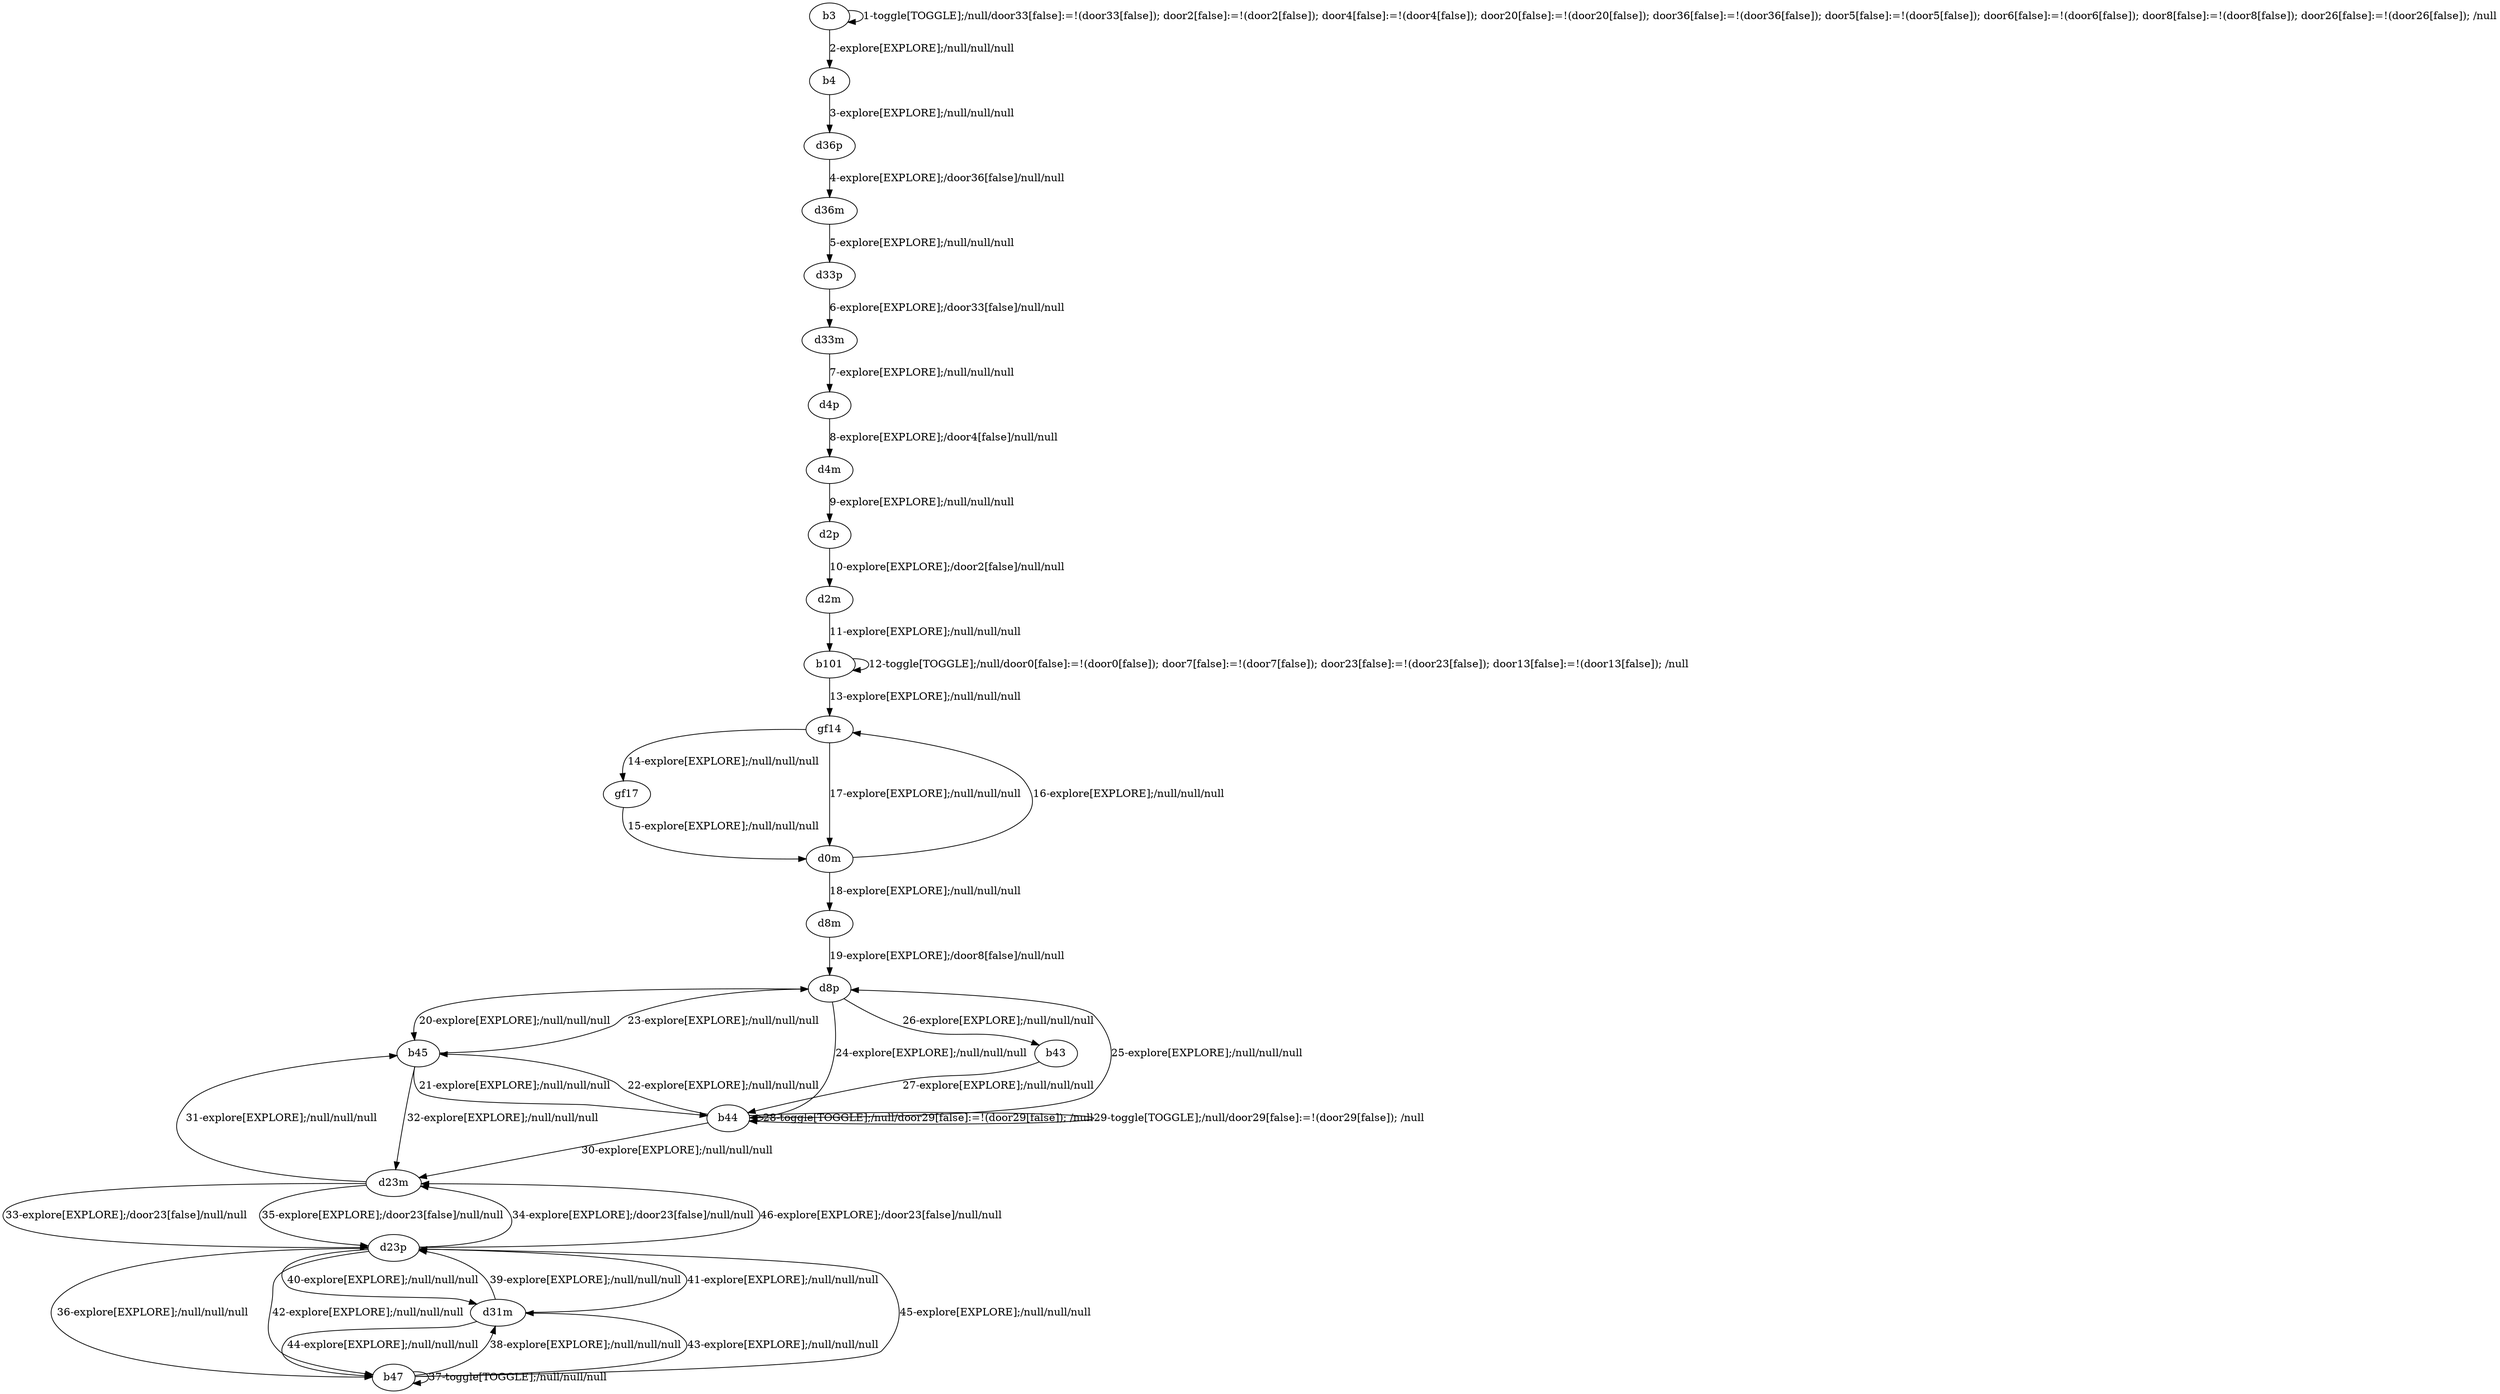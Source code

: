 # Total number of goals covered by this test: 1
# b47 --> d23p

digraph g {
"b3" -> "b3" [label = "1-toggle[TOGGLE];/null/door33[false]:=!(door33[false]); door2[false]:=!(door2[false]); door4[false]:=!(door4[false]); door20[false]:=!(door20[false]); door36[false]:=!(door36[false]); door5[false]:=!(door5[false]); door6[false]:=!(door6[false]); door8[false]:=!(door8[false]); door26[false]:=!(door26[false]); /null"];
"b3" -> "b4" [label = "2-explore[EXPLORE];/null/null/null"];
"b4" -> "d36p" [label = "3-explore[EXPLORE];/null/null/null"];
"d36p" -> "d36m" [label = "4-explore[EXPLORE];/door36[false]/null/null"];
"d36m" -> "d33p" [label = "5-explore[EXPLORE];/null/null/null"];
"d33p" -> "d33m" [label = "6-explore[EXPLORE];/door33[false]/null/null"];
"d33m" -> "d4p" [label = "7-explore[EXPLORE];/null/null/null"];
"d4p" -> "d4m" [label = "8-explore[EXPLORE];/door4[false]/null/null"];
"d4m" -> "d2p" [label = "9-explore[EXPLORE];/null/null/null"];
"d2p" -> "d2m" [label = "10-explore[EXPLORE];/door2[false]/null/null"];
"d2m" -> "b101" [label = "11-explore[EXPLORE];/null/null/null"];
"b101" -> "b101" [label = "12-toggle[TOGGLE];/null/door0[false]:=!(door0[false]); door7[false]:=!(door7[false]); door23[false]:=!(door23[false]); door13[false]:=!(door13[false]); /null"];
"b101" -> "gf14" [label = "13-explore[EXPLORE];/null/null/null"];
"gf14" -> "gf17" [label = "14-explore[EXPLORE];/null/null/null"];
"gf17" -> "d0m" [label = "15-explore[EXPLORE];/null/null/null"];
"d0m" -> "gf14" [label = "16-explore[EXPLORE];/null/null/null"];
"gf14" -> "d0m" [label = "17-explore[EXPLORE];/null/null/null"];
"d0m" -> "d8m" [label = "18-explore[EXPLORE];/null/null/null"];
"d8m" -> "d8p" [label = "19-explore[EXPLORE];/door8[false]/null/null"];
"d8p" -> "b45" [label = "20-explore[EXPLORE];/null/null/null"];
"b45" -> "b44" [label = "21-explore[EXPLORE];/null/null/null"];
"b44" -> "b45" [label = "22-explore[EXPLORE];/null/null/null"];
"b45" -> "d8p" [label = "23-explore[EXPLORE];/null/null/null"];
"d8p" -> "b44" [label = "24-explore[EXPLORE];/null/null/null"];
"b44" -> "d8p" [label = "25-explore[EXPLORE];/null/null/null"];
"d8p" -> "b43" [label = "26-explore[EXPLORE];/null/null/null"];
"b43" -> "b44" [label = "27-explore[EXPLORE];/null/null/null"];
"b44" -> "b44" [label = "28-toggle[TOGGLE];/null/door29[false]:=!(door29[false]); /null"];
"b44" -> "b44" [label = "29-toggle[TOGGLE];/null/door29[false]:=!(door29[false]); /null"];
"b44" -> "d23m" [label = "30-explore[EXPLORE];/null/null/null"];
"d23m" -> "b45" [label = "31-explore[EXPLORE];/null/null/null"];
"b45" -> "d23m" [label = "32-explore[EXPLORE];/null/null/null"];
"d23m" -> "d23p" [label = "33-explore[EXPLORE];/door23[false]/null/null"];
"d23p" -> "d23m" [label = "34-explore[EXPLORE];/door23[false]/null/null"];
"d23m" -> "d23p" [label = "35-explore[EXPLORE];/door23[false]/null/null"];
"d23p" -> "b47" [label = "36-explore[EXPLORE];/null/null/null"];
"b47" -> "b47" [label = "37-toggle[TOGGLE];/null/null/null"];
"b47" -> "d31m" [label = "38-explore[EXPLORE];/null/null/null"];
"d31m" -> "d23p" [label = "39-explore[EXPLORE];/null/null/null"];
"d23p" -> "d31m" [label = "40-explore[EXPLORE];/null/null/null"];
"d31m" -> "d23p" [label = "41-explore[EXPLORE];/null/null/null"];
"d23p" -> "b47" [label = "42-explore[EXPLORE];/null/null/null"];
"b47" -> "d31m" [label = "43-explore[EXPLORE];/null/null/null"];
"d31m" -> "b47" [label = "44-explore[EXPLORE];/null/null/null"];
"b47" -> "d23p" [label = "45-explore[EXPLORE];/null/null/null"];
"d23p" -> "d23m" [label = "46-explore[EXPLORE];/door23[false]/null/null"];
}